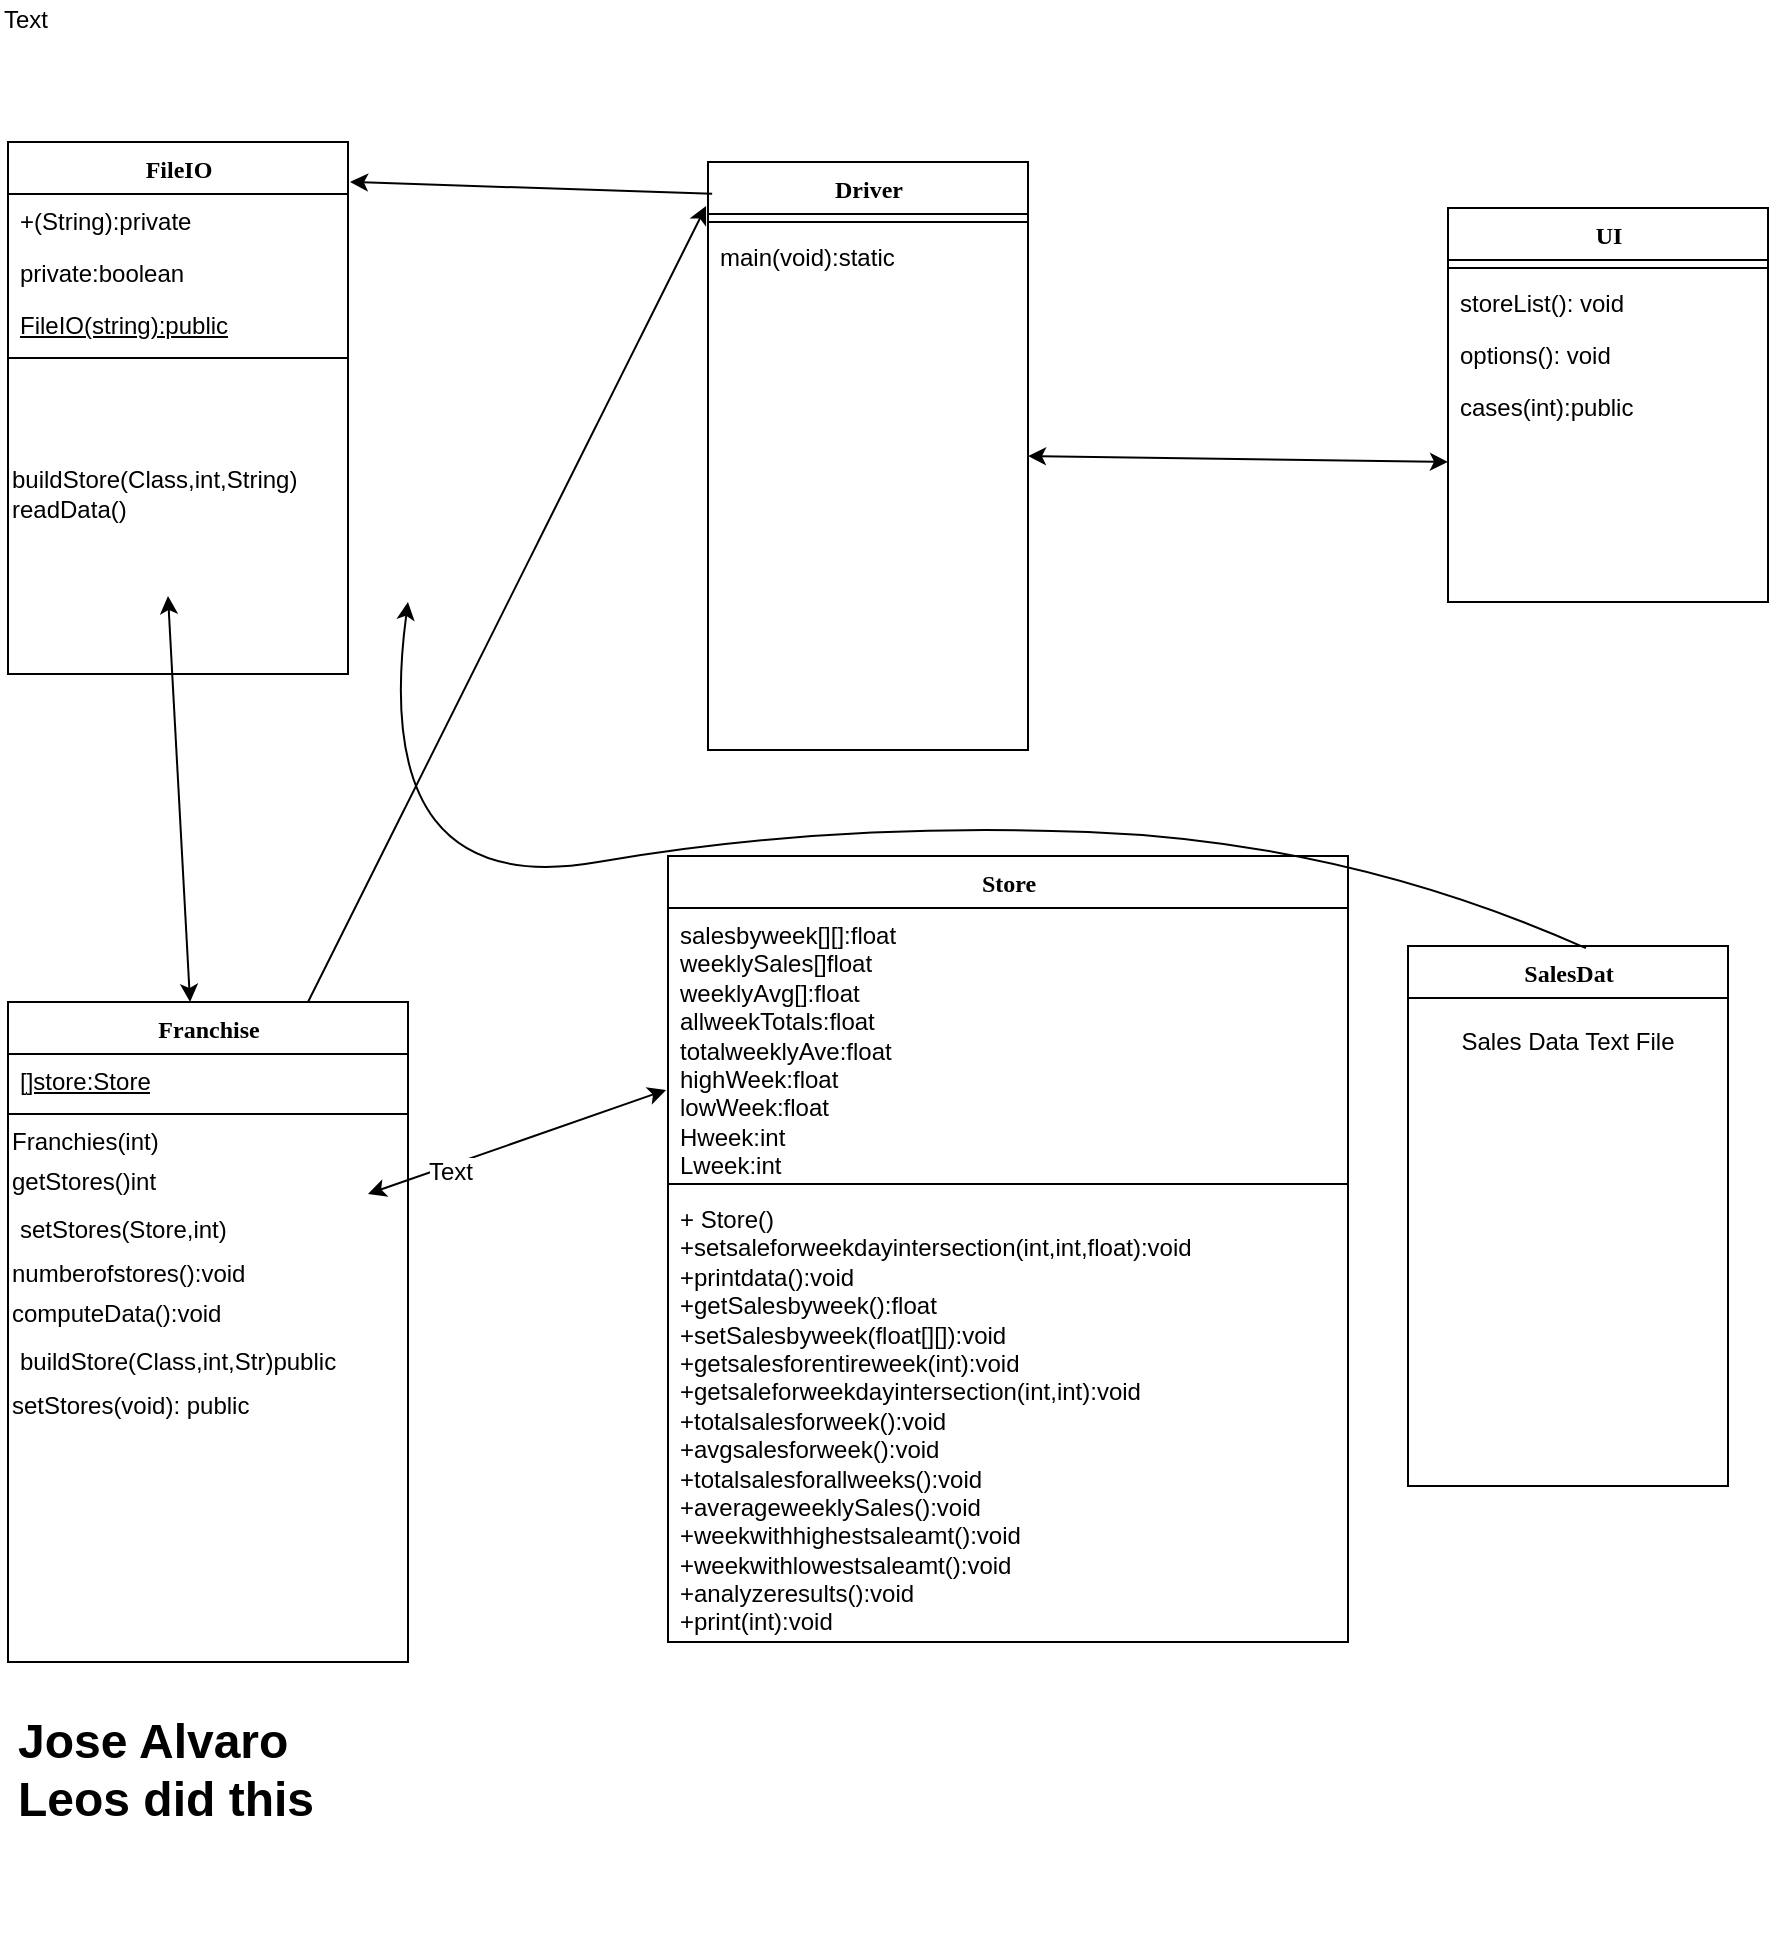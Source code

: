 <mxfile version="12.1.9" type="github" pages="1"><diagram name="Page-1" id="9f46799a-70d6-7492-0946-bef42562c5a5"><mxGraphModel dx="1249" dy="1134" grid="1" gridSize="10" guides="1" tooltips="1" connect="1" arrows="1" fold="1" page="1" pageScale="1" pageWidth="1100" pageHeight="850" background="#ffffff" math="0" shadow="0"><root><mxCell id="0"/><mxCell id="1" parent="0"/><mxCell id="78961159f06e98e8-17" value="FileIO" style="swimlane;html=1;fontStyle=1;align=center;verticalAlign=top;childLayout=stackLayout;horizontal=1;startSize=26;horizontalStack=0;resizeParent=1;resizeLast=0;collapsible=1;marginBottom=0;swimlaneFillColor=#ffffff;rounded=0;shadow=0;comic=0;labelBackgroundColor=none;strokeColor=#000000;strokeWidth=1;fillColor=none;fontFamily=Verdana;fontSize=12;fontColor=#000000;" parent="1" vertex="1"><mxGeometry x="30" y="80" width="170" height="266" as="geometry"/></mxCell><mxCell id="78961159f06e98e8-23" value="+(String):private" style="text;html=1;strokeColor=none;fillColor=none;align=left;verticalAlign=top;spacingLeft=4;spacingRight=4;whiteSpace=wrap;overflow=hidden;rotatable=0;points=[[0,0.5],[1,0.5]];portConstraint=eastwest;" parent="78961159f06e98e8-17" vertex="1"><mxGeometry y="26" width="170" height="26" as="geometry"/></mxCell><mxCell id="78961159f06e98e8-25" value="private:boolean" style="text;html=1;strokeColor=none;fillColor=none;align=left;verticalAlign=top;spacingLeft=4;spacingRight=4;whiteSpace=wrap;overflow=hidden;rotatable=0;points=[[0,0.5],[1,0.5]];portConstraint=eastwest;" parent="78961159f06e98e8-17" vertex="1"><mxGeometry y="52" width="170" height="26" as="geometry"/></mxCell><mxCell id="78961159f06e98e8-26" value="&lt;u&gt;FileIO(string):public&lt;/u&gt;" style="text;html=1;strokeColor=none;fillColor=none;align=left;verticalAlign=top;spacingLeft=4;spacingRight=4;whiteSpace=wrap;overflow=hidden;rotatable=0;points=[[0,0.5],[1,0.5]];portConstraint=eastwest;" parent="78961159f06e98e8-17" vertex="1"><mxGeometry y="78" width="170" height="26" as="geometry"/></mxCell><mxCell id="78961159f06e98e8-19" value="" style="line;html=1;strokeWidth=1;fillColor=none;align=left;verticalAlign=middle;spacingTop=-1;spacingLeft=3;spacingRight=3;rotatable=0;labelPosition=right;points=[];portConstraint=eastwest;" parent="78961159f06e98e8-17" vertex="1"><mxGeometry y="104" width="170" height="8" as="geometry"/></mxCell><mxCell id="-5_oHcauSjx22hbtmgy1-28" value="" style="endArrow=classic;startArrow=classic;html=1;" parent="78961159f06e98e8-17" source="78961159f06e98e8-56" edge="1"><mxGeometry width="50" height="50" relative="1" as="geometry"><mxPoint x="-60" y="847" as="sourcePoint"/><mxPoint x="80" y="227" as="targetPoint"/></mxGeometry></mxCell><mxCell id="-5_oHcauSjx22hbtmgy1-36" value="buildStore(Class,int,String)&lt;br&gt;readData()" style="text;html=1;strokeColor=none;fillColor=none;align=left;verticalAlign=middle;whiteSpace=wrap;rounded=0;" parent="78961159f06e98e8-17" vertex="1"><mxGeometry y="112" width="170" height="128" as="geometry"/></mxCell><mxCell id="78961159f06e98e8-30" value="Driver" style="swimlane;html=1;fontStyle=1;align=center;verticalAlign=top;childLayout=stackLayout;horizontal=1;startSize=26;horizontalStack=0;resizeParent=1;resizeLast=0;collapsible=1;marginBottom=0;swimlaneFillColor=#ffffff;rounded=0;shadow=0;comic=0;labelBackgroundColor=none;strokeColor=#000000;strokeWidth=1;fillColor=none;fontFamily=Verdana;fontSize=12;fontColor=#000000;" parent="1" vertex="1"><mxGeometry x="380" y="90" width="160" height="294" as="geometry"/></mxCell><mxCell id="78961159f06e98e8-38" value="" style="line;html=1;strokeWidth=1;fillColor=none;align=left;verticalAlign=middle;spacingTop=-1;spacingLeft=3;spacingRight=3;rotatable=0;labelPosition=right;points=[];portConstraint=eastwest;" parent="78961159f06e98e8-30" vertex="1"><mxGeometry y="26" width="160" height="8" as="geometry"/></mxCell><mxCell id="78961159f06e98e8-39" value="main(void):static" style="text;html=1;strokeColor=none;fillColor=none;align=left;verticalAlign=top;spacingLeft=4;spacingRight=4;whiteSpace=wrap;overflow=hidden;rotatable=0;points=[[0,0.5],[1,0.5]];portConstraint=eastwest;" parent="78961159f06e98e8-30" vertex="1"><mxGeometry y="34" width="160" height="26" as="geometry"/></mxCell><mxCell id="78961159f06e98e8-43" value="UI" style="swimlane;html=1;fontStyle=1;align=center;verticalAlign=top;childLayout=stackLayout;horizontal=1;startSize=26;horizontalStack=0;resizeParent=1;resizeLast=0;collapsible=1;marginBottom=0;swimlaneFillColor=#ffffff;rounded=0;shadow=0;comic=0;labelBackgroundColor=none;strokeColor=#000000;strokeWidth=1;fillColor=none;fontFamily=Verdana;fontSize=12;fontColor=#000000;" parent="1" vertex="1"><mxGeometry x="750" y="113" width="160" height="197" as="geometry"/></mxCell><mxCell id="78961159f06e98e8-51" value="" style="line;html=1;strokeWidth=1;fillColor=none;align=left;verticalAlign=middle;spacingTop=-1;spacingLeft=3;spacingRight=3;rotatable=0;labelPosition=right;points=[];portConstraint=eastwest;" parent="78961159f06e98e8-43" vertex="1"><mxGeometry y="26" width="160" height="8" as="geometry"/></mxCell><mxCell id="78961159f06e98e8-52" value="storeList(): void" style="text;html=1;strokeColor=none;fillColor=none;align=left;verticalAlign=top;spacingLeft=4;spacingRight=4;whiteSpace=wrap;overflow=hidden;rotatable=0;points=[[0,0.5],[1,0.5]];portConstraint=eastwest;" parent="78961159f06e98e8-43" vertex="1"><mxGeometry y="34" width="160" height="26" as="geometry"/></mxCell><mxCell id="78961159f06e98e8-53" value="options(): void&lt;br&gt;&lt;br&gt;cases(int)public" style="text;html=1;strokeColor=none;fillColor=none;align=left;verticalAlign=top;spacingLeft=4;spacingRight=4;whiteSpace=wrap;overflow=hidden;rotatable=0;points=[[0,0.5],[1,0.5]];portConstraint=eastwest;" parent="78961159f06e98e8-43" vertex="1"><mxGeometry y="60" width="160" height="26" as="geometry"/></mxCell><mxCell id="-5_oHcauSjx22hbtmgy1-5" value="cases(int):public" style="text;html=1;strokeColor=none;fillColor=none;align=left;verticalAlign=top;spacingLeft=4;spacingRight=4;whiteSpace=wrap;overflow=hidden;rotatable=0;points=[[0,0.5],[1,0.5]];portConstraint=eastwest;" parent="78961159f06e98e8-43" vertex="1"><mxGeometry y="86" width="160" height="26" as="geometry"/></mxCell><mxCell id="78961159f06e98e8-56" value="Franchise" style="swimlane;html=1;fontStyle=1;align=center;verticalAlign=top;childLayout=stackLayout;horizontal=1;startSize=26;horizontalStack=0;resizeParent=1;resizeLast=0;collapsible=1;marginBottom=0;swimlaneFillColor=#ffffff;rounded=0;shadow=0;comic=0;labelBackgroundColor=none;strokeColor=#000000;strokeWidth=1;fillColor=none;fontFamily=Verdana;fontSize=12;fontColor=#000000;" parent="1" vertex="1"><mxGeometry x="30" y="510" width="200" height="330" as="geometry"/></mxCell><mxCell id="78961159f06e98e8-57" value="&lt;u&gt;[]store:Store&lt;/u&gt;" style="text;html=1;strokeColor=none;fillColor=none;align=left;verticalAlign=top;spacingLeft=4;spacingRight=4;whiteSpace=wrap;overflow=hidden;rotatable=0;points=[[0,0.5],[1,0.5]];portConstraint=eastwest;" parent="78961159f06e98e8-56" vertex="1"><mxGeometry y="26" width="200" height="26" as="geometry"/></mxCell><mxCell id="78961159f06e98e8-64" value="" style="line;html=1;strokeWidth=1;fillColor=none;align=left;verticalAlign=middle;spacingTop=-1;spacingLeft=3;spacingRight=3;rotatable=0;labelPosition=right;points=[];portConstraint=eastwest;" parent="78961159f06e98e8-56" vertex="1"><mxGeometry y="52" width="200" height="8" as="geometry"/></mxCell><mxCell id="-5_oHcauSjx22hbtmgy1-25" value="Franchies(int)" style="text;html=1;strokeColor=none;fillColor=none;align=left;verticalAlign=middle;whiteSpace=wrap;rounded=0;" parent="78961159f06e98e8-56" vertex="1"><mxGeometry y="60" width="200" height="20" as="geometry"/></mxCell><mxCell id="-5_oHcauSjx22hbtmgy1-26" value="getStores()int" style="text;html=1;strokeColor=none;fillColor=none;align=left;verticalAlign=middle;whiteSpace=wrap;rounded=0;" parent="78961159f06e98e8-56" vertex="1"><mxGeometry y="80" width="200" height="20" as="geometry"/></mxCell><mxCell id="78961159f06e98e8-66" value="setStores(Store,int)" style="text;html=1;strokeColor=none;fillColor=none;align=left;verticalAlign=top;spacingLeft=4;spacingRight=4;whiteSpace=wrap;overflow=hidden;rotatable=0;points=[[0,0.5],[1,0.5]];portConstraint=eastwest;" parent="78961159f06e98e8-56" vertex="1"><mxGeometry y="100" width="200" height="26" as="geometry"/></mxCell><mxCell id="-5_oHcauSjx22hbtmgy1-24" value="numberofstores():void" style="text;html=1;strokeColor=none;fillColor=none;align=left;verticalAlign=middle;whiteSpace=wrap;rounded=0;" parent="78961159f06e98e8-56" vertex="1"><mxGeometry y="126" width="200" height="20" as="geometry"/></mxCell><mxCell id="-5_oHcauSjx22hbtmgy1-32" value="computeData():void" style="text;html=1;strokeColor=none;fillColor=none;align=left;verticalAlign=middle;whiteSpace=wrap;rounded=0;" parent="78961159f06e98e8-56" vertex="1"><mxGeometry y="146" width="200" height="20" as="geometry"/></mxCell><mxCell id="78961159f06e98e8-68" value="buildStore(Class,int,Str)public" style="text;html=1;strokeColor=none;fillColor=none;align=left;verticalAlign=top;spacingLeft=4;spacingRight=4;whiteSpace=wrap;overflow=hidden;rotatable=0;points=[[0,0.5],[1,0.5]];portConstraint=eastwest;" parent="78961159f06e98e8-56" vertex="1"><mxGeometry y="166" width="200" height="26" as="geometry"/></mxCell><mxCell id="-5_oHcauSjx22hbtmgy1-21" style="edgeStyle=none;rounded=0;orthogonalLoop=1;jettySize=auto;html=1;exitX=0.5;exitY=0;exitDx=0;exitDy=0;" parent="78961159f06e98e8-56" edge="1"><mxGeometry relative="1" as="geometry"><mxPoint x="80" y="164" as="sourcePoint"/><mxPoint x="80" y="164" as="targetPoint"/></mxGeometry></mxCell><mxCell id="-5_oHcauSjx22hbtmgy1-23" value="setStores(void): public" style="text;html=1;strokeColor=none;fillColor=none;align=left;verticalAlign=middle;whiteSpace=wrap;rounded=0;" parent="78961159f06e98e8-56" vertex="1"><mxGeometry y="192" width="200" height="20" as="geometry"/></mxCell><mxCell id="78961159f06e98e8-69" value="Store" style="swimlane;html=1;fontStyle=1;align=center;verticalAlign=top;childLayout=stackLayout;horizontal=1;startSize=26;horizontalStack=0;resizeParent=1;resizeLast=0;collapsible=1;marginBottom=0;swimlaneFillColor=#ffffff;rounded=0;shadow=0;comic=0;labelBackgroundColor=none;strokeColor=#000000;strokeWidth=1;fillColor=none;fontFamily=Verdana;fontSize=12;fontColor=#000000;" parent="1" vertex="1"><mxGeometry x="360" y="437" width="340" height="393" as="geometry"/></mxCell><mxCell id="78961159f06e98e8-70" value="salesbyweek[][]:float&lt;br&gt;weeklySales[]float&lt;br&gt;weeklyAvg[]:float&lt;br&gt;allweekTotals:float&lt;br&gt;totalweeklyAve:float&lt;br&gt;highWeek:float&lt;br&gt;lowWeek:float&lt;br&gt;Hweek:int&lt;br&gt;Lweek:int" style="text;html=1;strokeColor=none;fillColor=none;align=left;verticalAlign=top;spacingLeft=4;spacingRight=4;whiteSpace=wrap;overflow=hidden;rotatable=0;points=[[0,0.5],[1,0.5]];portConstraint=eastwest;" parent="78961159f06e98e8-69" vertex="1"><mxGeometry y="26" width="340" height="134" as="geometry"/></mxCell><mxCell id="78961159f06e98e8-77" value="" style="line;html=1;strokeWidth=1;fillColor=none;align=left;verticalAlign=middle;spacingTop=-1;spacingLeft=3;spacingRight=3;rotatable=0;labelPosition=right;points=[];portConstraint=eastwest;" parent="78961159f06e98e8-69" vertex="1"><mxGeometry y="160" width="340" height="8" as="geometry"/></mxCell><mxCell id="78961159f06e98e8-78" value="+ Store()&lt;br&gt;+setsaleforweekdayintersection(int,int,float):void&lt;br&gt;+printdata():void&lt;br&gt;+getSalesbyweek():float&lt;br&gt;+setSalesbyweek(float[][]):void&lt;br&gt;+getsalesforentireweek(int):void&lt;br&gt;+getsaleforweekdayintersection(int,int):void&lt;br&gt;+totalsalesforweek():void&lt;br&gt;+avgsalesforweek():void&lt;br&gt;+totalsalesforallweeks():void&lt;br&gt;+averageweeklySales():void&lt;br&gt;+weekwithhighestsaleamt():void&lt;br&gt;+weekwithlowestsaleamt():void&lt;br&gt;+analyzeresults():void&lt;br&gt;+print(int):void" style="text;html=1;strokeColor=none;fillColor=none;align=left;verticalAlign=top;spacingLeft=4;spacingRight=4;whiteSpace=wrap;overflow=hidden;rotatable=0;points=[[0,0.5],[1,0.5]];portConstraint=eastwest;" parent="78961159f06e98e8-69" vertex="1"><mxGeometry y="168" width="340" height="222" as="geometry"/></mxCell><mxCell id="78961159f06e98e8-82" value="SalesDat" style="swimlane;html=1;fontStyle=1;align=center;verticalAlign=top;childLayout=stackLayout;horizontal=1;startSize=26;horizontalStack=0;resizeParent=1;resizeLast=0;collapsible=1;marginBottom=0;swimlaneFillColor=#ffffff;rounded=0;shadow=0;comic=0;labelBackgroundColor=none;strokeColor=#000000;strokeWidth=1;fillColor=none;fontFamily=Verdana;fontSize=12;fontColor=#000000;" parent="1" vertex="1"><mxGeometry x="730" y="482" width="160" height="270" as="geometry"/></mxCell><mxCell id="-5_oHcauSjx22hbtmgy1-12" value="Sales Data Text File" style="text;html=1;strokeColor=none;fillColor=none;align=center;verticalAlign=middle;whiteSpace=wrap;rounded=0;" parent="78961159f06e98e8-82" vertex="1"><mxGeometry y="26" width="160" height="44" as="geometry"/></mxCell><mxCell id="-5_oHcauSjx22hbtmgy1-4" value="" style="endArrow=classic;html=1;entryX=1.006;entryY=0.075;entryDx=0;entryDy=0;entryPerimeter=0;exitX=0.013;exitY=0.054;exitDx=0;exitDy=0;exitPerimeter=0;" parent="1" source="78961159f06e98e8-30" target="78961159f06e98e8-17" edge="1"><mxGeometry width="50" height="50" relative="1" as="geometry"><mxPoint x="429.04" y="187" as="sourcePoint"/><mxPoint x="370" y="160" as="targetPoint"/></mxGeometry></mxCell><mxCell id="-5_oHcauSjx22hbtmgy1-14" value="" style="curved=1;endArrow=classic;html=1;exitX=0.556;exitY=0.004;exitDx=0;exitDy=0;exitPerimeter=0;" parent="1" source="78961159f06e98e8-82" edge="1"><mxGeometry width="50" height="50" relative="1" as="geometry"><mxPoint x="670" y="490" as="sourcePoint"/><mxPoint x="230" y="310" as="targetPoint"/><Array as="points"><mxPoint x="700" y="430"/><mxPoint x="440" y="420"/><mxPoint x="210" y="460"/></Array></mxGeometry></mxCell><mxCell id="-5_oHcauSjx22hbtmgy1-15" value="" style="endArrow=classic;startArrow=classic;html=1;entryX=-0.006;entryY=0.769;entryDx=0;entryDy=0;entryPerimeter=0;" parent="1" edge="1"><mxGeometry width="50" height="50" relative="1" as="geometry"><mxPoint x="210" y="606" as="sourcePoint"/><mxPoint x="359.04" y="553.994" as="targetPoint"/><Array as="points"/></mxGeometry></mxCell><mxCell id="-5_oHcauSjx22hbtmgy1-33" value="Text" style="text;html=1;resizable=0;points=[];align=center;verticalAlign=middle;labelBackgroundColor=#ffffff;" parent="-5_oHcauSjx22hbtmgy1-15" vertex="1" connectable="0"><mxGeometry x="-0.448" y="-3" relative="1" as="geometry"><mxPoint x="-1" as="offset"/></mxGeometry></mxCell><mxCell id="-5_oHcauSjx22hbtmgy1-16" value="" style="endArrow=classic;html=1;entryX=-0.006;entryY=0.075;entryDx=0;entryDy=0;entryPerimeter=0;" parent="1" source="78961159f06e98e8-56" target="78961159f06e98e8-30" edge="1"><mxGeometry width="50" height="50" relative="1" as="geometry"><mxPoint x="150" y="530" as="sourcePoint"/><mxPoint x="370" y="137" as="targetPoint"/><Array as="points"><mxPoint x="180" y="510"/></Array></mxGeometry></mxCell><mxCell id="-5_oHcauSjx22hbtmgy1-19" value="" style="endArrow=classic;startArrow=classic;html=1;exitX=1;exitY=0.5;exitDx=0;exitDy=0;" parent="1" source="78961159f06e98e8-30" edge="1"><mxGeometry width="50" height="50" relative="1" as="geometry"><mxPoint x="590" y="240" as="sourcePoint"/><mxPoint x="750" y="240" as="targetPoint"/><Array as="points"/></mxGeometry></mxCell><mxCell id="-5_oHcauSjx22hbtmgy1-31" value="Text" style="text;html=1;resizable=0;points=[];autosize=1;align=left;verticalAlign=top;spacingTop=-4;" parent="1" vertex="1"><mxGeometry x="26" y="9" width="40" height="20" as="geometry"/></mxCell><mxCell id="USNQONc3BOFa11Ub7LfN-3" value="&lt;h1&gt;&lt;span&gt;Jose Alvaro Leos did this&lt;/span&gt;&lt;br&gt;&lt;/h1&gt;" style="text;html=1;strokeColor=none;fillColor=none;spacing=5;spacingTop=-20;whiteSpace=wrap;overflow=hidden;rounded=0;" vertex="1" parent="1"><mxGeometry x="30" y="860" width="190" height="120" as="geometry"/></mxCell></root></mxGraphModel></diagram></mxfile>